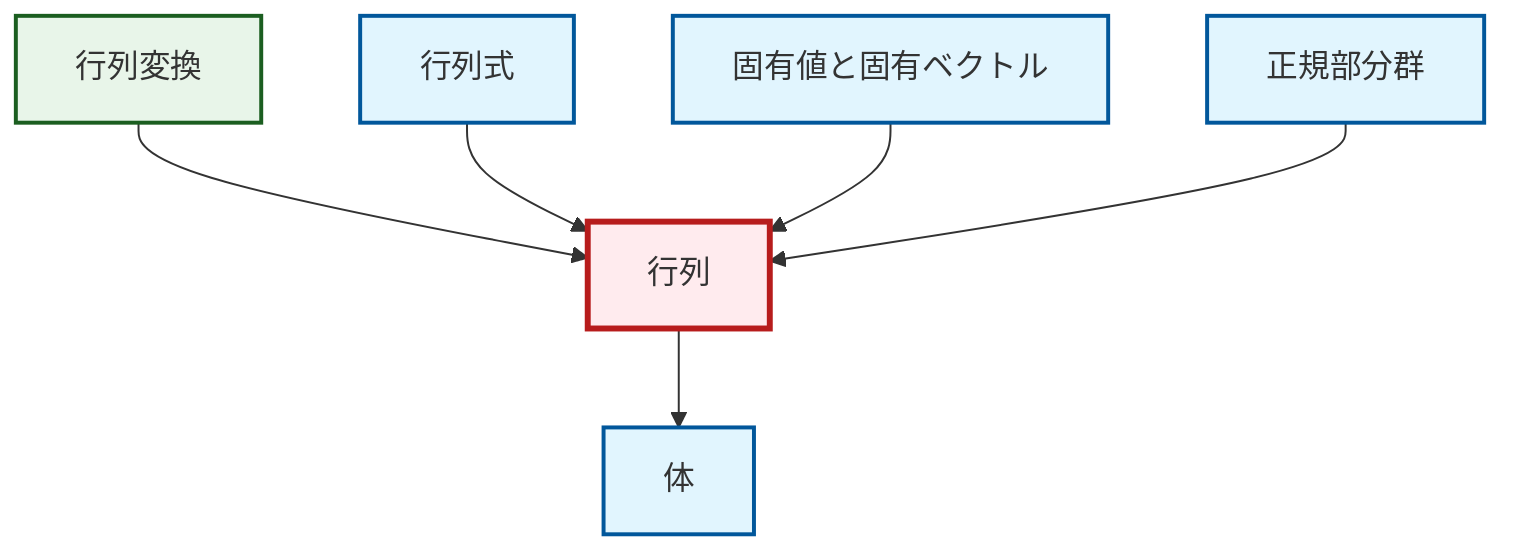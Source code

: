 graph TD
    classDef definition fill:#e1f5fe,stroke:#01579b,stroke-width:2px
    classDef theorem fill:#f3e5f5,stroke:#4a148c,stroke-width:2px
    classDef axiom fill:#fff3e0,stroke:#e65100,stroke-width:2px
    classDef example fill:#e8f5e9,stroke:#1b5e20,stroke-width:2px
    classDef current fill:#ffebee,stroke:#b71c1c,stroke-width:3px
    ex-matrix-transformation["行列変換"]:::example
    def-eigenvalue-eigenvector["固有値と固有ベクトル"]:::definition
    def-matrix["行列"]:::definition
    def-field["体"]:::definition
    def-normal-subgroup["正規部分群"]:::definition
    def-determinant["行列式"]:::definition
    def-matrix --> def-field
    ex-matrix-transformation --> def-matrix
    def-determinant --> def-matrix
    def-eigenvalue-eigenvector --> def-matrix
    def-normal-subgroup --> def-matrix
    class def-matrix current